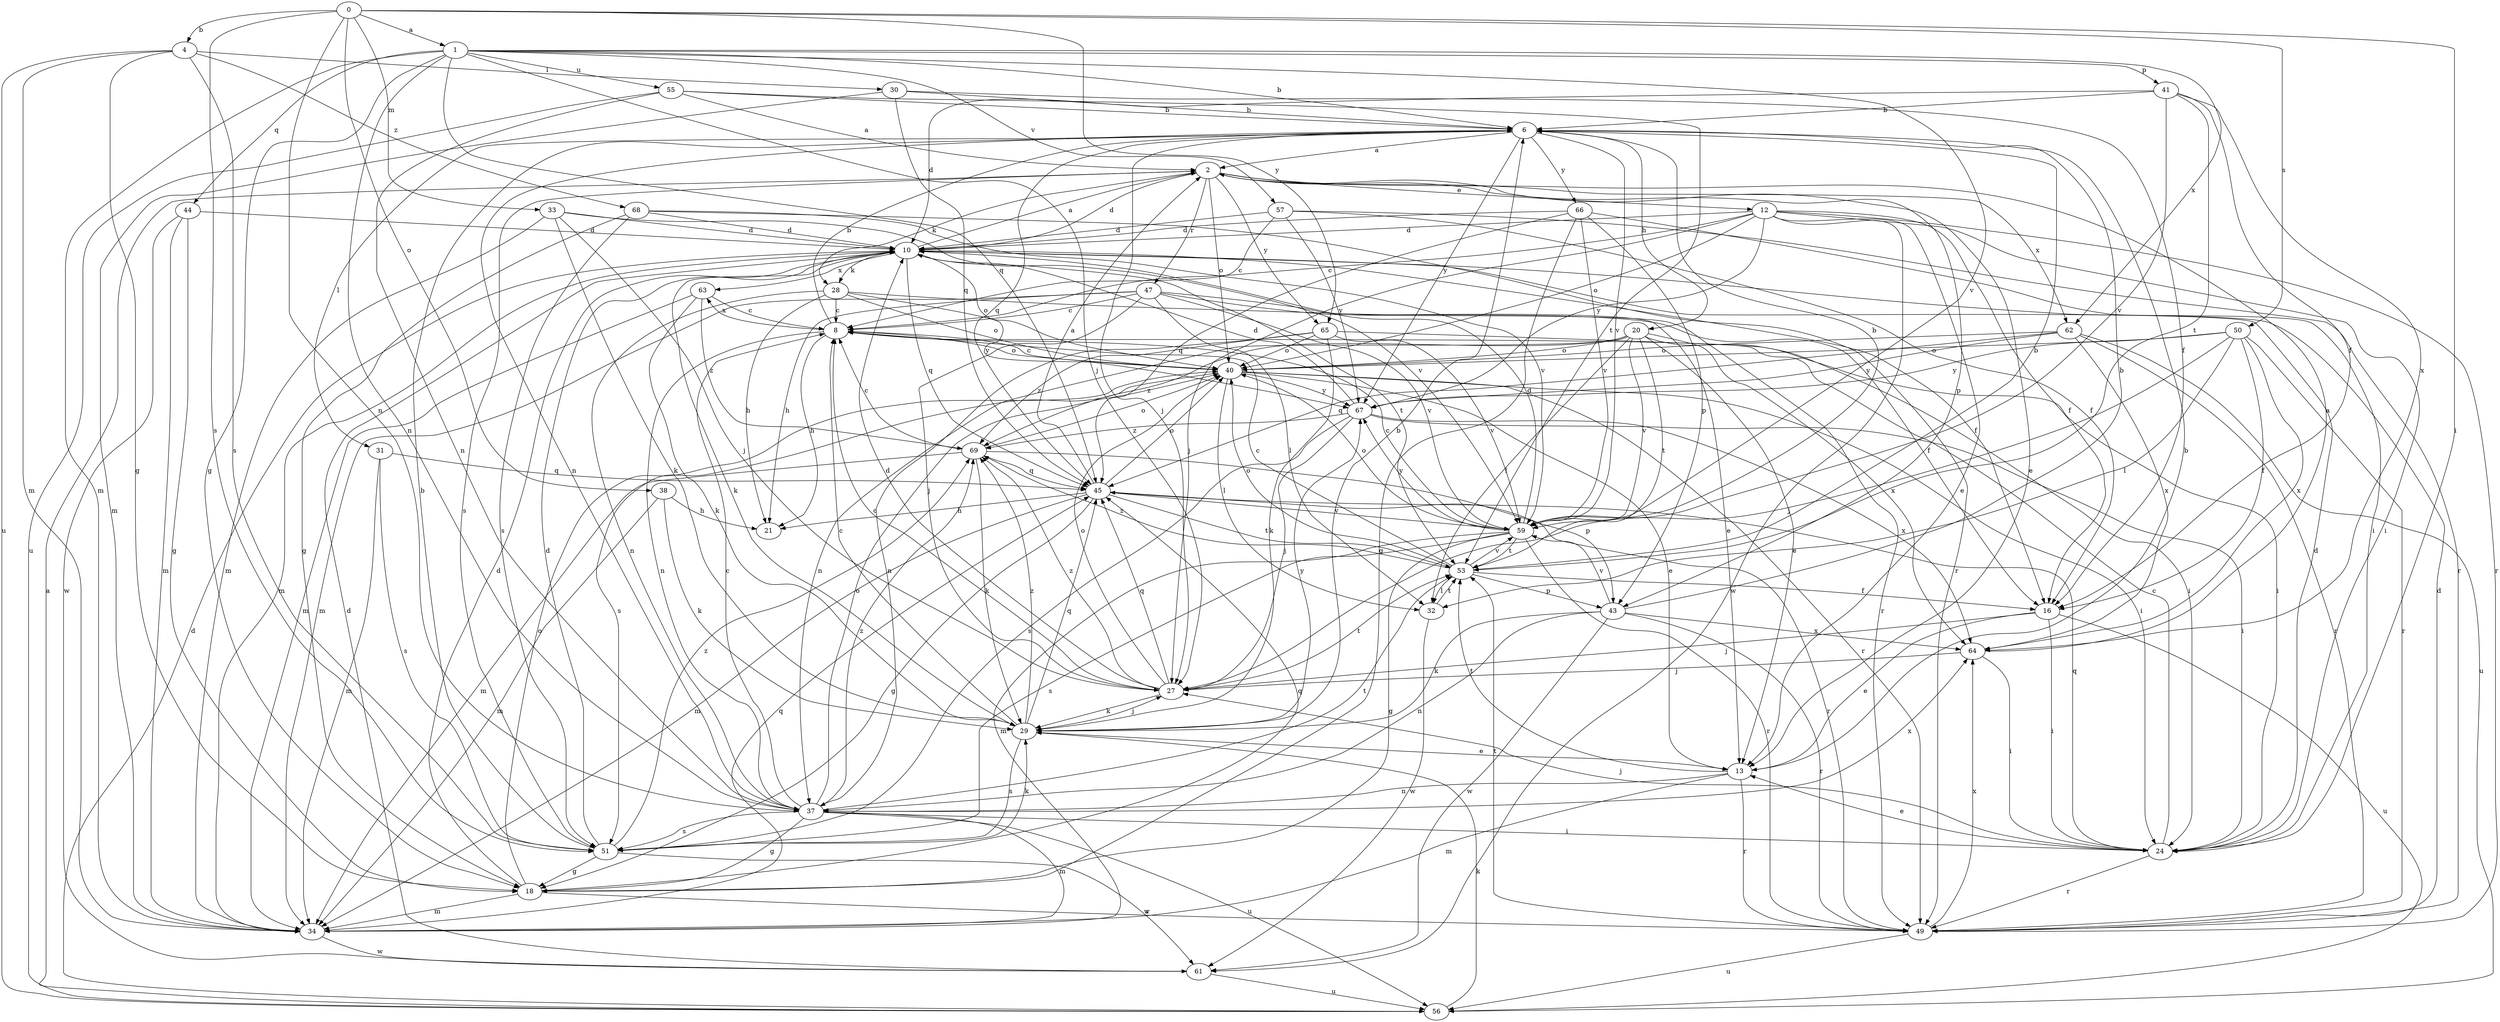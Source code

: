 strict digraph  {
0;
1;
2;
4;
6;
8;
10;
12;
13;
16;
18;
20;
21;
24;
27;
28;
29;
30;
31;
32;
33;
34;
37;
38;
40;
41;
43;
44;
45;
47;
49;
50;
51;
53;
55;
56;
57;
59;
61;
62;
63;
64;
65;
66;
67;
68;
69;
0 -> 1  [label=a];
0 -> 4  [label=b];
0 -> 24  [label=i];
0 -> 33  [label=m];
0 -> 37  [label=n];
0 -> 38  [label=o];
0 -> 50  [label=s];
0 -> 51  [label=s];
0 -> 65  [label=y];
1 -> 6  [label=b];
1 -> 18  [label=g];
1 -> 27  [label=j];
1 -> 34  [label=m];
1 -> 37  [label=n];
1 -> 41  [label=p];
1 -> 44  [label=q];
1 -> 45  [label=q];
1 -> 55  [label=u];
1 -> 57  [label=v];
1 -> 59  [label=v];
1 -> 62  [label=x];
2 -> 10  [label=d];
2 -> 12  [label=e];
2 -> 13  [label=e];
2 -> 28  [label=k];
2 -> 40  [label=o];
2 -> 43  [label=p];
2 -> 47  [label=r];
2 -> 51  [label=s];
2 -> 62  [label=x];
2 -> 65  [label=y];
4 -> 18  [label=g];
4 -> 30  [label=l];
4 -> 34  [label=m];
4 -> 51  [label=s];
4 -> 56  [label=u];
4 -> 68  [label=z];
6 -> 2  [label=a];
6 -> 20  [label=h];
6 -> 27  [label=j];
6 -> 31  [label=l];
6 -> 37  [label=n];
6 -> 45  [label=q];
6 -> 59  [label=v];
6 -> 66  [label=y];
6 -> 67  [label=y];
8 -> 6  [label=b];
8 -> 21  [label=h];
8 -> 37  [label=n];
8 -> 40  [label=o];
8 -> 63  [label=x];
10 -> 2  [label=a];
10 -> 16  [label=f];
10 -> 28  [label=k];
10 -> 29  [label=k];
10 -> 34  [label=m];
10 -> 40  [label=o];
10 -> 45  [label=q];
10 -> 53  [label=t];
10 -> 63  [label=x];
12 -> 8  [label=c];
12 -> 10  [label=d];
12 -> 13  [label=e];
12 -> 16  [label=f];
12 -> 24  [label=i];
12 -> 27  [label=j];
12 -> 40  [label=o];
12 -> 49  [label=r];
12 -> 61  [label=w];
12 -> 67  [label=y];
13 -> 6  [label=b];
13 -> 34  [label=m];
13 -> 37  [label=n];
13 -> 49  [label=r];
13 -> 53  [label=t];
16 -> 13  [label=e];
16 -> 24  [label=i];
16 -> 27  [label=j];
16 -> 56  [label=u];
18 -> 10  [label=d];
18 -> 34  [label=m];
18 -> 40  [label=o];
18 -> 45  [label=q];
18 -> 49  [label=r];
20 -> 13  [label=e];
20 -> 24  [label=i];
20 -> 32  [label=l];
20 -> 37  [label=n];
20 -> 40  [label=o];
20 -> 53  [label=t];
20 -> 59  [label=v];
20 -> 64  [label=x];
20 -> 69  [label=z];
24 -> 8  [label=c];
24 -> 10  [label=d];
24 -> 13  [label=e];
24 -> 27  [label=j];
24 -> 45  [label=q];
24 -> 49  [label=r];
27 -> 8  [label=c];
27 -> 10  [label=d];
27 -> 29  [label=k];
27 -> 40  [label=o];
27 -> 45  [label=q];
27 -> 53  [label=t];
27 -> 69  [label=z];
28 -> 8  [label=c];
28 -> 16  [label=f];
28 -> 21  [label=h];
28 -> 37  [label=n];
28 -> 40  [label=o];
28 -> 67  [label=y];
29 -> 6  [label=b];
29 -> 8  [label=c];
29 -> 13  [label=e];
29 -> 27  [label=j];
29 -> 45  [label=q];
29 -> 51  [label=s];
29 -> 67  [label=y];
29 -> 69  [label=z];
30 -> 6  [label=b];
30 -> 16  [label=f];
30 -> 34  [label=m];
30 -> 45  [label=q];
31 -> 34  [label=m];
31 -> 45  [label=q];
31 -> 51  [label=s];
32 -> 53  [label=t];
32 -> 61  [label=w];
33 -> 10  [label=d];
33 -> 27  [label=j];
33 -> 29  [label=k];
33 -> 34  [label=m];
33 -> 59  [label=v];
34 -> 45  [label=q];
34 -> 61  [label=w];
37 -> 8  [label=c];
37 -> 18  [label=g];
37 -> 24  [label=i];
37 -> 34  [label=m];
37 -> 40  [label=o];
37 -> 51  [label=s];
37 -> 53  [label=t];
37 -> 56  [label=u];
37 -> 64  [label=x];
37 -> 69  [label=z];
38 -> 21  [label=h];
38 -> 29  [label=k];
38 -> 34  [label=m];
40 -> 8  [label=c];
40 -> 13  [label=e];
40 -> 24  [label=i];
40 -> 32  [label=l];
40 -> 49  [label=r];
40 -> 51  [label=s];
40 -> 67  [label=y];
41 -> 6  [label=b];
41 -> 10  [label=d];
41 -> 16  [label=f];
41 -> 53  [label=t];
41 -> 59  [label=v];
41 -> 64  [label=x];
43 -> 6  [label=b];
43 -> 29  [label=k];
43 -> 37  [label=n];
43 -> 49  [label=r];
43 -> 59  [label=v];
43 -> 61  [label=w];
43 -> 64  [label=x];
44 -> 10  [label=d];
44 -> 18  [label=g];
44 -> 34  [label=m];
44 -> 61  [label=w];
45 -> 2  [label=a];
45 -> 18  [label=g];
45 -> 21  [label=h];
45 -> 34  [label=m];
45 -> 40  [label=o];
45 -> 49  [label=r];
45 -> 53  [label=t];
45 -> 59  [label=v];
47 -> 8  [label=c];
47 -> 13  [label=e];
47 -> 21  [label=h];
47 -> 27  [label=j];
47 -> 32  [label=l];
47 -> 34  [label=m];
47 -> 49  [label=r];
47 -> 59  [label=v];
49 -> 10  [label=d];
49 -> 53  [label=t];
49 -> 56  [label=u];
49 -> 64  [label=x];
50 -> 16  [label=f];
50 -> 27  [label=j];
50 -> 32  [label=l];
50 -> 40  [label=o];
50 -> 49  [label=r];
50 -> 64  [label=x];
50 -> 67  [label=y];
51 -> 6  [label=b];
51 -> 10  [label=d];
51 -> 18  [label=g];
51 -> 29  [label=k];
51 -> 61  [label=w];
51 -> 69  [label=z];
53 -> 6  [label=b];
53 -> 8  [label=c];
53 -> 16  [label=f];
53 -> 32  [label=l];
53 -> 40  [label=o];
53 -> 43  [label=p];
53 -> 59  [label=v];
53 -> 69  [label=z];
55 -> 2  [label=a];
55 -> 6  [label=b];
55 -> 37  [label=n];
55 -> 53  [label=t];
55 -> 56  [label=u];
56 -> 2  [label=a];
56 -> 10  [label=d];
56 -> 29  [label=k];
57 -> 8  [label=c];
57 -> 10  [label=d];
57 -> 16  [label=f];
57 -> 49  [label=r];
57 -> 67  [label=y];
59 -> 6  [label=b];
59 -> 8  [label=c];
59 -> 10  [label=d];
59 -> 18  [label=g];
59 -> 34  [label=m];
59 -> 40  [label=o];
59 -> 49  [label=r];
59 -> 51  [label=s];
59 -> 53  [label=t];
59 -> 67  [label=y];
61 -> 10  [label=d];
61 -> 56  [label=u];
62 -> 40  [label=o];
62 -> 45  [label=q];
62 -> 49  [label=r];
62 -> 56  [label=u];
62 -> 64  [label=x];
62 -> 67  [label=y];
63 -> 8  [label=c];
63 -> 29  [label=k];
63 -> 34  [label=m];
63 -> 69  [label=z];
64 -> 2  [label=a];
64 -> 24  [label=i];
64 -> 27  [label=j];
65 -> 24  [label=i];
65 -> 29  [label=k];
65 -> 37  [label=n];
65 -> 40  [label=o];
65 -> 59  [label=v];
65 -> 69  [label=z];
66 -> 10  [label=d];
66 -> 18  [label=g];
66 -> 24  [label=i];
66 -> 43  [label=p];
66 -> 45  [label=q];
66 -> 59  [label=v];
67 -> 10  [label=d];
67 -> 24  [label=i];
67 -> 27  [label=j];
67 -> 51  [label=s];
67 -> 64  [label=x];
67 -> 69  [label=z];
68 -> 10  [label=d];
68 -> 18  [label=g];
68 -> 49  [label=r];
68 -> 51  [label=s];
68 -> 59  [label=v];
69 -> 8  [label=c];
69 -> 29  [label=k];
69 -> 34  [label=m];
69 -> 40  [label=o];
69 -> 43  [label=p];
69 -> 45  [label=q];
}
